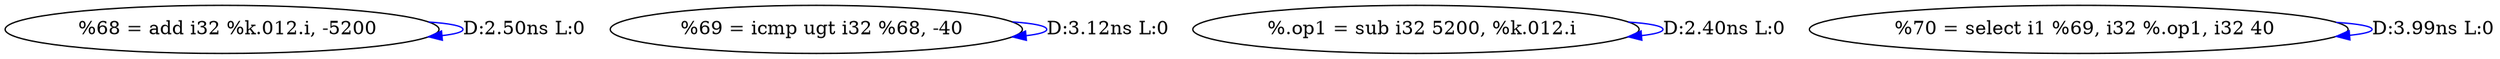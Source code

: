 digraph {
Node0x418c550[label="  %68 = add i32 %k.012.i, -5200"];
Node0x418c550 -> Node0x418c550[label="D:2.50ns L:0",color=blue];
Node0x418c630[label="  %69 = icmp ugt i32 %68, -40"];
Node0x418c630 -> Node0x418c630[label="D:3.12ns L:0",color=blue];
Node0x418c710[label="  %.op1 = sub i32 5200, %k.012.i"];
Node0x418c710 -> Node0x418c710[label="D:2.40ns L:0",color=blue];
Node0x418c7f0[label="  %70 = select i1 %69, i32 %.op1, i32 40"];
Node0x418c7f0 -> Node0x418c7f0[label="D:3.99ns L:0",color=blue];
}
